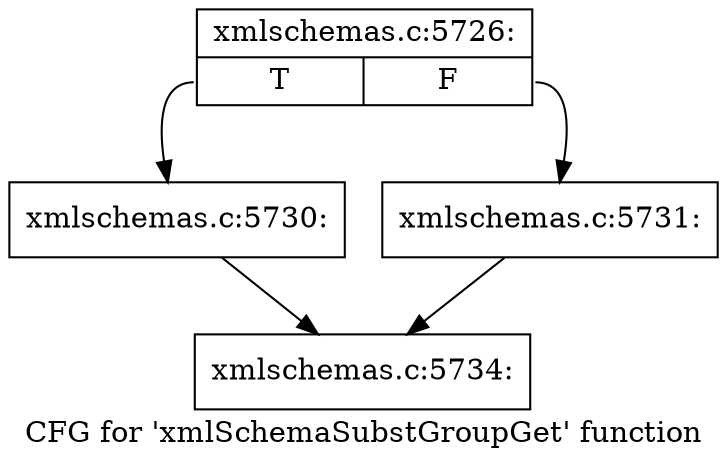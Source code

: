 digraph "CFG for 'xmlSchemaSubstGroupGet' function" {
	label="CFG for 'xmlSchemaSubstGroupGet' function";

	Node0x532e6f0 [shape=record,label="{xmlschemas.c:5726:|{<s0>T|<s1>F}}"];
	Node0x532e6f0:s0 -> Node0x532ea80;
	Node0x532e6f0:s1 -> Node0x533ab90;
	Node0x532ea80 [shape=record,label="{xmlschemas.c:5730:}"];
	Node0x532ea80 -> Node0x532eb10;
	Node0x533ab90 [shape=record,label="{xmlschemas.c:5731:}"];
	Node0x533ab90 -> Node0x532eb10;
	Node0x532eb10 [shape=record,label="{xmlschemas.c:5734:}"];
}
